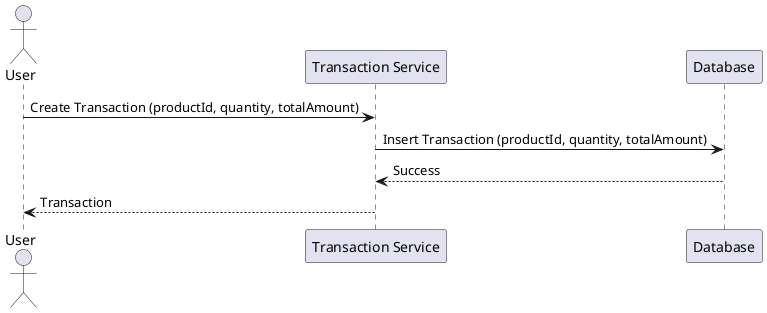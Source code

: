 @startuml
actor User
participant "Transaction Service" as Transaction
participant "Database" as DB

User -> Transaction: Create Transaction (productId, quantity, totalAmount)
Transaction -> DB: Insert Transaction (productId, quantity, totalAmount)
DB --> Transaction: Success
Transaction --> User: Transaction
@enduml
